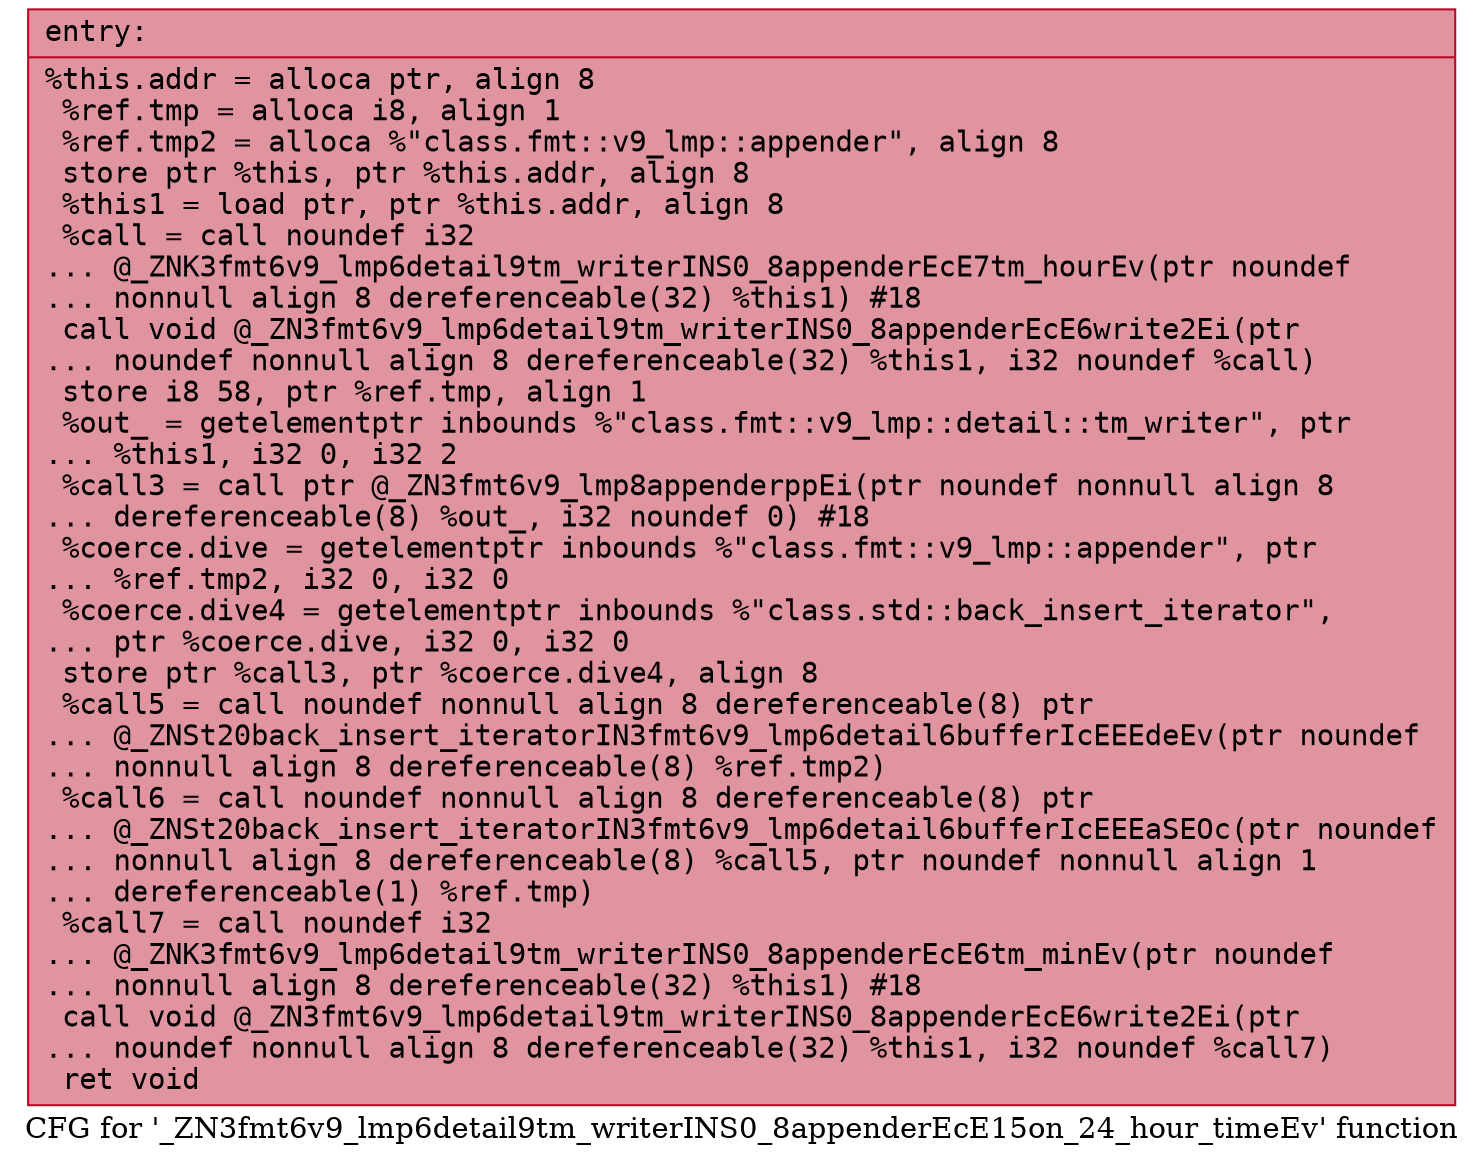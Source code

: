 digraph "CFG for '_ZN3fmt6v9_lmp6detail9tm_writerINS0_8appenderEcE15on_24_hour_timeEv' function" {
	label="CFG for '_ZN3fmt6v9_lmp6detail9tm_writerINS0_8appenderEcE15on_24_hour_timeEv' function";

	Node0x5584169818a0 [shape=record,color="#b70d28ff", style=filled, fillcolor="#b70d2870" fontname="Courier",label="{entry:\l|  %this.addr = alloca ptr, align 8\l  %ref.tmp = alloca i8, align 1\l  %ref.tmp2 = alloca %\"class.fmt::v9_lmp::appender\", align 8\l  store ptr %this, ptr %this.addr, align 8\l  %this1 = load ptr, ptr %this.addr, align 8\l  %call = call noundef i32\l... @_ZNK3fmt6v9_lmp6detail9tm_writerINS0_8appenderEcE7tm_hourEv(ptr noundef\l... nonnull align 8 dereferenceable(32) %this1) #18\l  call void @_ZN3fmt6v9_lmp6detail9tm_writerINS0_8appenderEcE6write2Ei(ptr\l... noundef nonnull align 8 dereferenceable(32) %this1, i32 noundef %call)\l  store i8 58, ptr %ref.tmp, align 1\l  %out_ = getelementptr inbounds %\"class.fmt::v9_lmp::detail::tm_writer\", ptr\l... %this1, i32 0, i32 2\l  %call3 = call ptr @_ZN3fmt6v9_lmp8appenderppEi(ptr noundef nonnull align 8\l... dereferenceable(8) %out_, i32 noundef 0) #18\l  %coerce.dive = getelementptr inbounds %\"class.fmt::v9_lmp::appender\", ptr\l... %ref.tmp2, i32 0, i32 0\l  %coerce.dive4 = getelementptr inbounds %\"class.std::back_insert_iterator\",\l... ptr %coerce.dive, i32 0, i32 0\l  store ptr %call3, ptr %coerce.dive4, align 8\l  %call5 = call noundef nonnull align 8 dereferenceable(8) ptr\l... @_ZNSt20back_insert_iteratorIN3fmt6v9_lmp6detail6bufferIcEEEdeEv(ptr noundef\l... nonnull align 8 dereferenceable(8) %ref.tmp2)\l  %call6 = call noundef nonnull align 8 dereferenceable(8) ptr\l... @_ZNSt20back_insert_iteratorIN3fmt6v9_lmp6detail6bufferIcEEEaSEOc(ptr noundef\l... nonnull align 8 dereferenceable(8) %call5, ptr noundef nonnull align 1\l... dereferenceable(1) %ref.tmp)\l  %call7 = call noundef i32\l... @_ZNK3fmt6v9_lmp6detail9tm_writerINS0_8appenderEcE6tm_minEv(ptr noundef\l... nonnull align 8 dereferenceable(32) %this1) #18\l  call void @_ZN3fmt6v9_lmp6detail9tm_writerINS0_8appenderEcE6write2Ei(ptr\l... noundef nonnull align 8 dereferenceable(32) %this1, i32 noundef %call7)\l  ret void\l}"];
}
